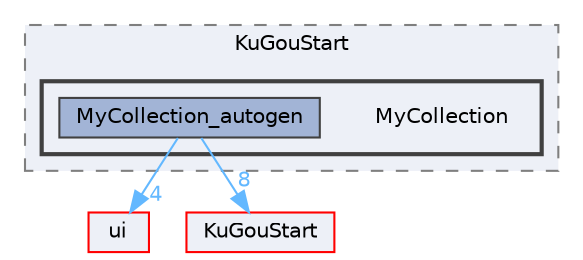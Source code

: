 digraph "MyCollection"
{
 // LATEX_PDF_SIZE
  bgcolor="transparent";
  edge [fontname=Helvetica,fontsize=10,labelfontname=Helvetica,labelfontsize=10];
  node [fontname=Helvetica,fontsize=10,shape=box,height=0.2,width=0.4];
  compound=true
  subgraph clusterdir_e1e51073f38e9169ba245c73c030bd77 {
    graph [ bgcolor="#edf0f7", pencolor="grey50", label="KuGouStart", fontname=Helvetica,fontsize=10 style="filled,dashed", URL="dir_e1e51073f38e9169ba245c73c030bd77.html",tooltip=""]
  subgraph clusterdir_843cf6d0ae121eba85c714c0abc89d04 {
    graph [ bgcolor="#edf0f7", pencolor="grey25", label="", fontname=Helvetica,fontsize=10 style="filled,bold", URL="dir_843cf6d0ae121eba85c714c0abc89d04.html",tooltip=""]
    dir_843cf6d0ae121eba85c714c0abc89d04 [shape=plaintext, label="MyCollection"];
  dir_9df1af6f5faef66ca89c7be493e3c61d [label="MyCollection_autogen", fillcolor="#a2b4d6", color="grey25", style="filled", URL="dir_9df1af6f5faef66ca89c7be493e3c61d.html",tooltip=""];
  }
  }
  dir_1788f8309b1a812dcb800a185471cf6c [label="ui", fillcolor="#edf0f7", color="red", style="filled", URL="dir_1788f8309b1a812dcb800a185471cf6c.html",tooltip=""];
  dir_e60601b218beddc6af0778ac41ea9cb2 [label="KuGouStart", fillcolor="#edf0f7", color="red", style="filled", URL="dir_e60601b218beddc6af0778ac41ea9cb2.html",tooltip=""];
  dir_9df1af6f5faef66ca89c7be493e3c61d->dir_1788f8309b1a812dcb800a185471cf6c [headlabel="4", labeldistance=1.5 headhref="dir_000230_000351.html" href="dir_000230_000351.html" color="steelblue1" fontcolor="steelblue1"];
  dir_9df1af6f5faef66ca89c7be493e3c61d->dir_e60601b218beddc6af0778ac41ea9cb2 [headlabel="8", labeldistance=1.5 headhref="dir_000230_000172.html" href="dir_000230_000172.html" color="steelblue1" fontcolor="steelblue1"];
}
